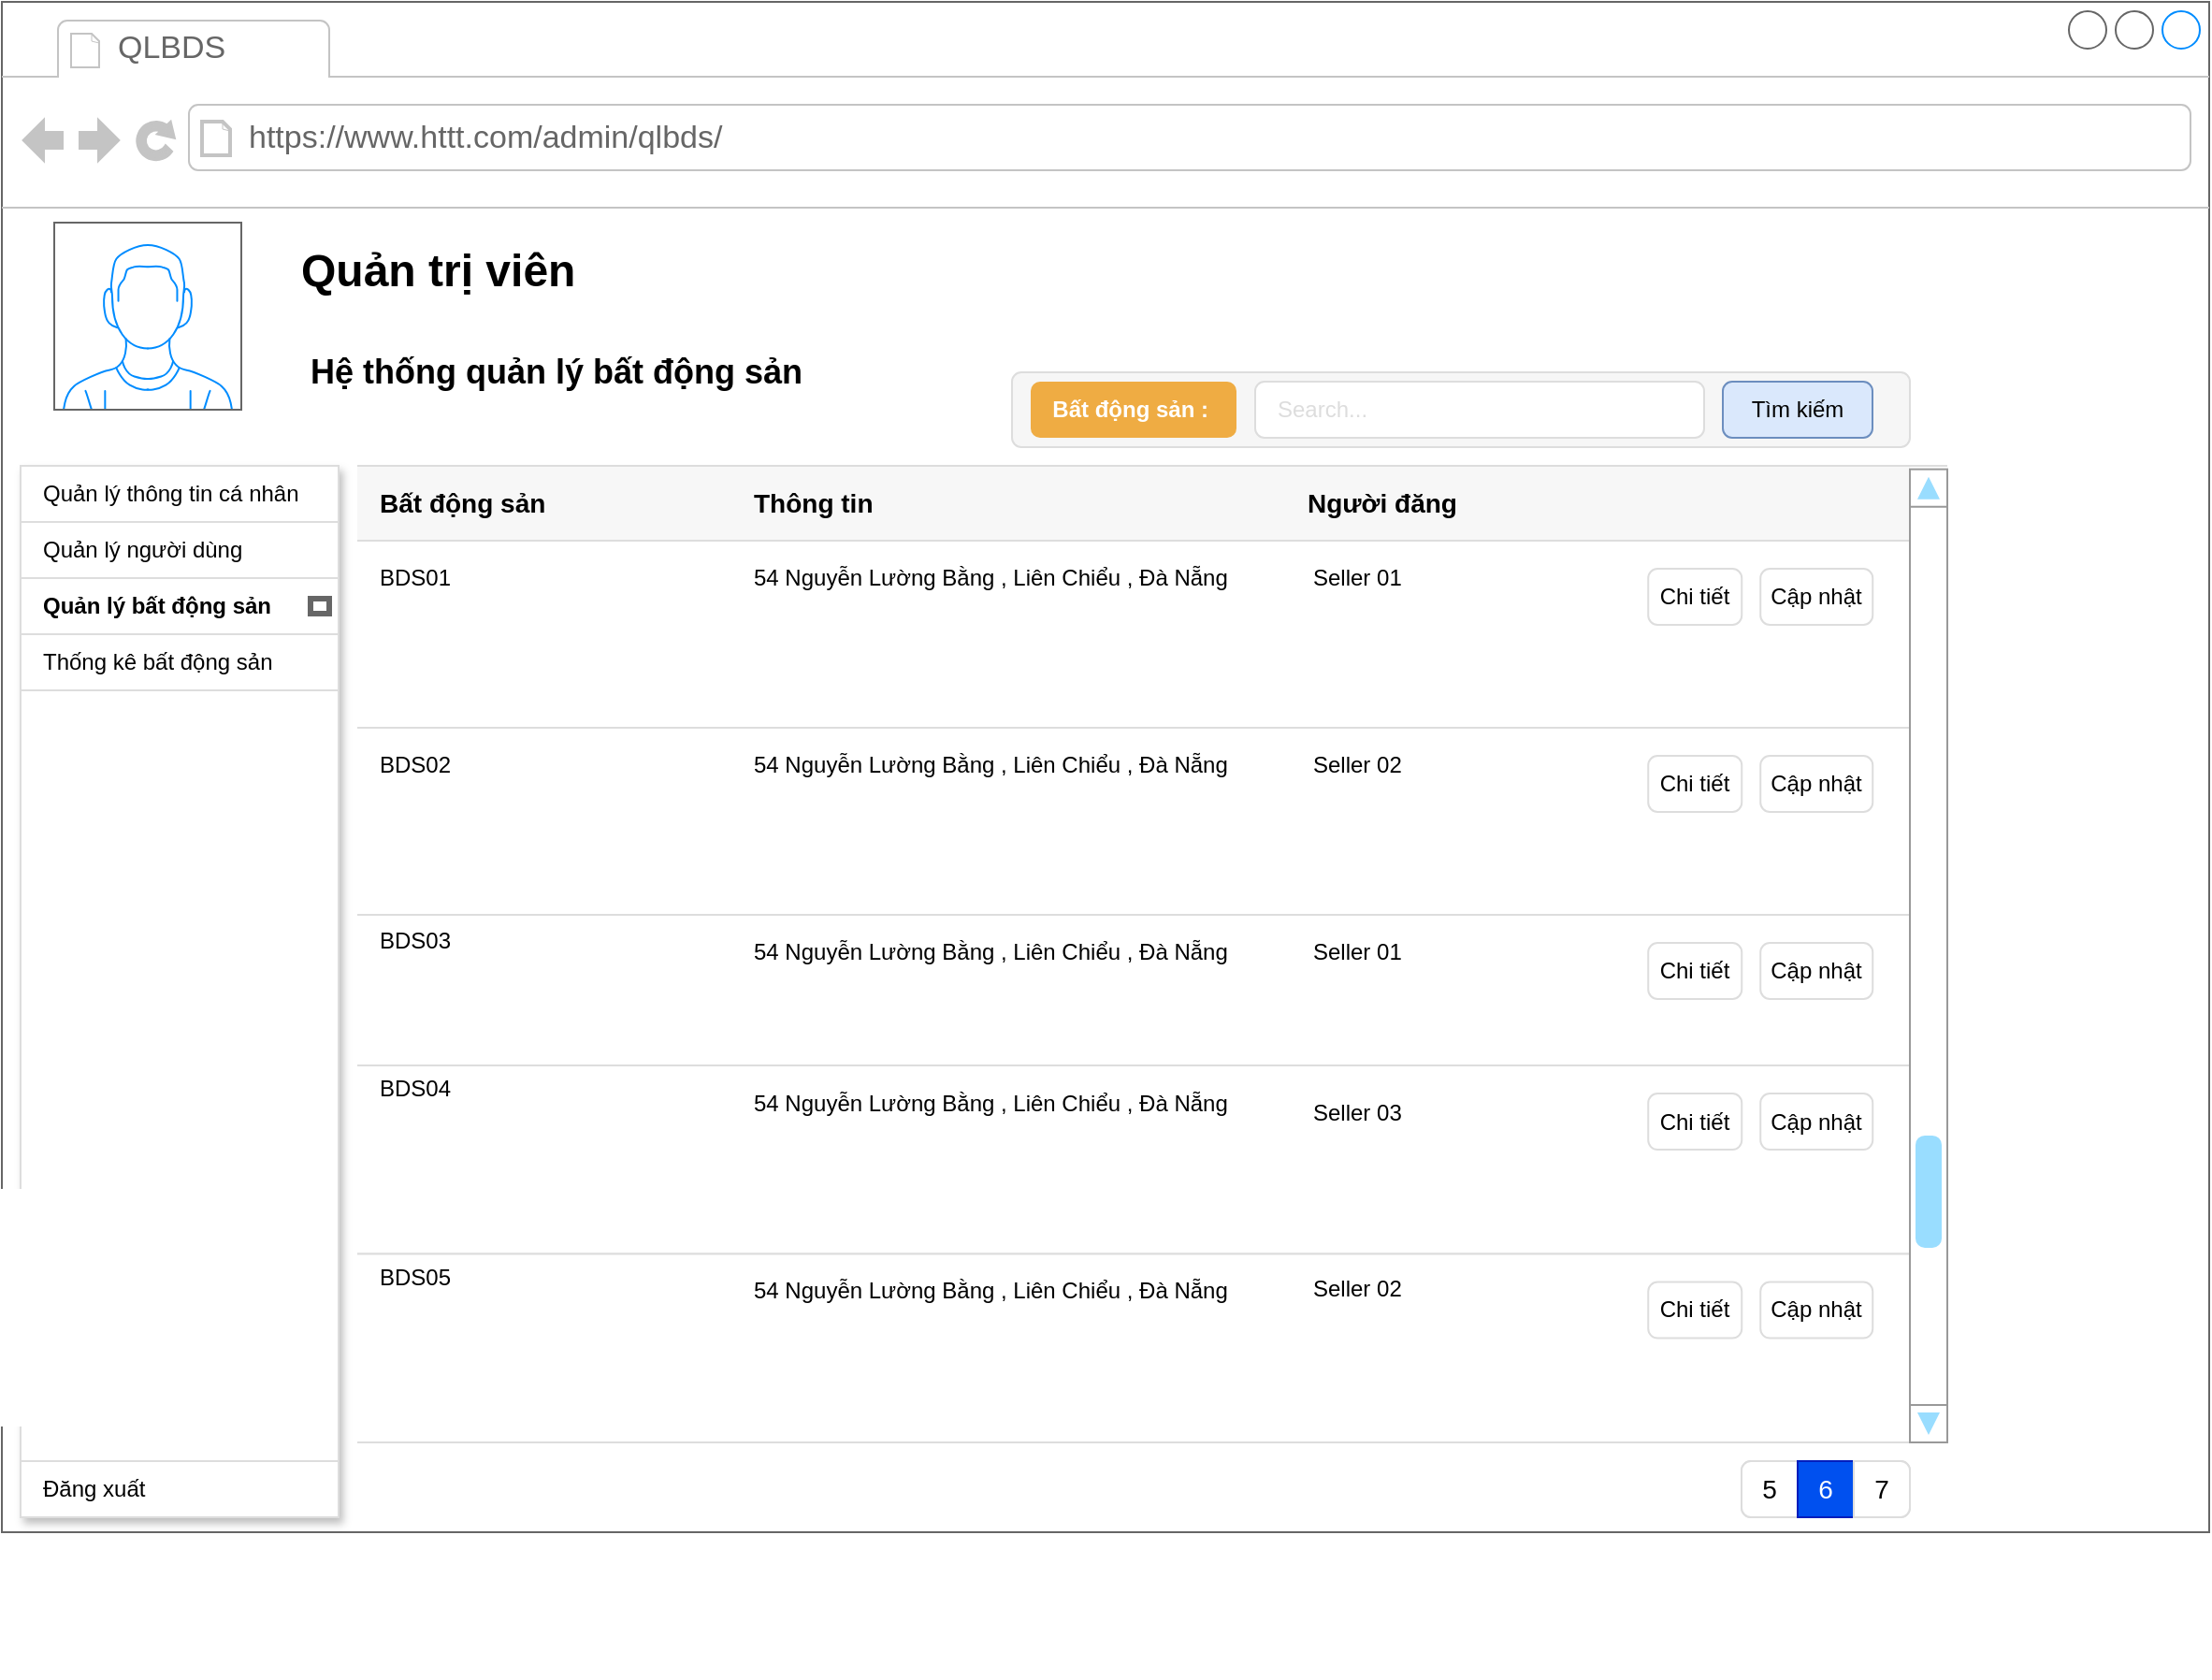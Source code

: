 <mxfile version="12.0.0" type="github" pages="4"><diagram id="yNhAHjonug2iVLOU2jRL" name="Page-1"><mxGraphModel dx="1408" dy="-352" grid="1" gridSize="10" guides="1" tooltips="1" connect="1" arrows="1" fold="1" page="1" pageScale="1" pageWidth="850" pageHeight="1100" math="0" shadow="0"><root><mxCell id="0"/><mxCell id="1" parent="0"/><mxCell id="cQHuq-D94m8ZexoejMSO-76" value="" style="strokeWidth=1;shadow=0;dashed=0;align=center;html=1;shape=mxgraph.mockup.containers.browserWindow;rSize=0;fillColor=#ffffff;strokeColor=#666666;strokeColor2=#008cff;strokeColor3=#c4c4c4;mainText=,;recursiveResize=0;" parent="1" vertex="1"><mxGeometry x="325" y="1253" width="1180" height="818" as="geometry"/></mxCell><mxCell id="cQHuq-D94m8ZexoejMSO-77" value="QLBDS" style="strokeWidth=1;shadow=0;dashed=0;align=center;html=1;shape=mxgraph.mockup.containers.anchor;fontSize=17;fontColor=#666666;align=left;" parent="cQHuq-D94m8ZexoejMSO-76" vertex="1"><mxGeometry x="60" y="12" width="110" height="26" as="geometry"/></mxCell><mxCell id="cQHuq-D94m8ZexoejMSO-78" value="https://www.httt.com/admin/qlbds/" style="strokeWidth=1;shadow=0;dashed=0;align=center;html=1;shape=mxgraph.mockup.containers.anchor;rSize=0;fontSize=17;fontColor=#666666;align=left;" parent="cQHuq-D94m8ZexoejMSO-76" vertex="1"><mxGeometry x="130" y="60" width="250" height="26" as="geometry"/></mxCell><mxCell id="cQHuq-D94m8ZexoejMSO-81" value="" style="html=1;shadow=0;dashed=0;shape=mxgraph.bootstrap.rrect;rSize=5;fillColor=#f6f6f6;strokeColor=#dddddd;" parent="cQHuq-D94m8ZexoejMSO-76" vertex="1"><mxGeometry x="540" y="198" width="480" height="40" as="geometry"/></mxCell><mxCell id="cQHuq-D94m8ZexoejMSO-83" value="Search..." style="html=1;shadow=0;dashed=0;shape=mxgraph.bootstrap.rrect;rSize=5;strokeColor=#dddddd;fontColor=#dddddd;align=left;spacingLeft=10;whiteSpace=wrap;resizeHeight=1;" parent="cQHuq-D94m8ZexoejMSO-81" vertex="1"><mxGeometry width="240" height="30" relative="1" as="geometry"><mxPoint x="130" y="5" as="offset"/></mxGeometry></mxCell><mxCell id="cQHuq-D94m8ZexoejMSO-84" value="Tìm kiếm" style="html=1;shadow=0;dashed=0;shape=mxgraph.bootstrap.rrect;rSize=5;strokeColor=#6c8ebf;whiteSpace=wrap;resizeHeight=1;fillColor=#dae8fc;" parent="cQHuq-D94m8ZexoejMSO-81" vertex="1"><mxGeometry width="80" height="30" relative="1" as="geometry"><mxPoint x="380" y="5" as="offset"/></mxGeometry></mxCell><mxCell id="cQHuq-D94m8ZexoejMSO-86" value="Bất động sản :&amp;nbsp;" style="html=1;shadow=0;dashed=0;shape=mxgraph.bootstrap.rrect;align=center;rSize=5;strokeColor=none;fillColor=#EFAC43;fontColor=#ffffff;fontStyle=1;whiteSpace=wrap;" parent="cQHuq-D94m8ZexoejMSO-81" vertex="1"><mxGeometry x="10" y="5" width="110" height="30" as="geometry"/></mxCell><mxCell id="cQHuq-D94m8ZexoejMSO-97" value="" style="html=1;shadow=0;dashed=0;shape=mxgraph.bootstrap.horLines;strokeColor=#dddddd;fillColor=#ffffff;" parent="cQHuq-D94m8ZexoejMSO-76" vertex="1"><mxGeometry x="190" y="248" width="850" height="522" as="geometry"/></mxCell><mxCell id="cQHuq-D94m8ZexoejMSO-98" value="" style="html=1;shadow=0;dashed=0;shape=mxgraph.bootstrap.horLines;strokeColor=inherit;fillColor=#000000;fillOpacity=3;resizeWidth=1;" parent="cQHuq-D94m8ZexoejMSO-97" vertex="1"><mxGeometry width="830.118" height="50" relative="1" as="geometry"/></mxCell><mxCell id="cQHuq-D94m8ZexoejMSO-99" value="Bất động sản" style="html=1;shadow=0;dashed=0;shape=mxgraph.bootstrap.rect;strokeColor=none;fillColor=none;fontSize=14;fontStyle=1;align=left;spacingLeft=10;whiteSpace=wrap;resizeHeight=1;" parent="cQHuq-D94m8ZexoejMSO-98" vertex="1"><mxGeometry width="200" height="40" relative="1" as="geometry"/></mxCell><mxCell id="cQHuq-D94m8ZexoejMSO-100" value="Thông tin" style="html=1;shadow=0;dashed=0;shape=mxgraph.bootstrap.rect;strokeColor=none;fillColor=none;fontSize=14;fontStyle=1;align=left;spacingLeft=10;whiteSpace=wrap;resizeWidth=1;resizeHeight=1;" parent="cQHuq-D94m8ZexoejMSO-98" vertex="1"><mxGeometry width="207.529" height="40" relative="1" as="geometry"><mxPoint x="200" as="offset"/></mxGeometry></mxCell><mxCell id="cQHuq-D94m8ZexoejMSO-168" value="Người đăng" style="html=1;shadow=0;dashed=0;shape=mxgraph.bootstrap.rect;strokeColor=none;fillColor=none;fontSize=14;fontStyle=1;align=left;spacingLeft=10;whiteSpace=wrap;resizeWidth=1;resizeHeight=1;" parent="cQHuq-D94m8ZexoejMSO-98" vertex="1"><mxGeometry x="296.471" y="-0.5" width="207.529" height="40" as="geometry"><mxPoint x="200" as="offset"/></mxGeometry></mxCell><mxCell id="cQHuq-D94m8ZexoejMSO-101" value="" style="strokeColor=inherit;fillColor=inherit;gradientColor=inherit;html=1;shadow=0;dashed=0;shape=mxgraph.bootstrap.horLines;resizeWidth=1;" parent="cQHuq-D94m8ZexoejMSO-97" vertex="1"><mxGeometry width="830.118" height="100" relative="1" as="geometry"><mxPoint y="40" as="offset"/></mxGeometry></mxCell><mxCell id="cQHuq-D94m8ZexoejMSO-102" value="BDS01" style="html=1;shadow=0;dashed=0;shape=mxgraph.bootstrap.rect;strokeColor=none;fillColor=none;align=left;spacingLeft=10;whiteSpace=wrap;" parent="cQHuq-D94m8ZexoejMSO-101" vertex="1"><mxGeometry width="200" height="40" relative="1" as="geometry"/></mxCell><mxCell id="cQHuq-D94m8ZexoejMSO-103" value="54 Nguyễn Lường Bằng , Liên Chiểu , Đà Nẵng" style="html=1;shadow=0;dashed=0;shape=mxgraph.bootstrap.rect;strokeColor=none;fillColor=none;align=left;valign=top;spacingLeft=10;verticalAlign=top;spacingTop=6;whiteSpace=wrap;resizeWidth=1;" parent="cQHuq-D94m8ZexoejMSO-101" vertex="1"><mxGeometry width="266.824" height="100" relative="1" as="geometry"><mxPoint x="200" as="offset"/></mxGeometry></mxCell><mxCell id="cQHuq-D94m8ZexoejMSO-104" value="Chi tiết" style="html=1;shadow=0;dashed=0;shape=mxgraph.bootstrap.rrect;rSize=5;strokeColor=#dddddd;fillColor=#ffffff;whiteSpace=wrap;" parent="cQHuq-D94m8ZexoejMSO-101" vertex="1"><mxGeometry x="1" width="50" height="30" relative="1" as="geometry"><mxPoint x="-140" y="15" as="offset"/></mxGeometry></mxCell><mxCell id="cQHuq-D94m8ZexoejMSO-105" value="Cập nhật" style="html=1;shadow=0;dashed=0;shape=mxgraph.bootstrap.rrect;rSize=5;strokeColor=#dddddd;fillColor=#ffffff;whiteSpace=wrap;" parent="cQHuq-D94m8ZexoejMSO-101" vertex="1"><mxGeometry x="1" width="60" height="30" relative="1" as="geometry"><mxPoint x="-80" y="15" as="offset"/></mxGeometry></mxCell><mxCell id="cQHuq-D94m8ZexoejMSO-221" value="&lt;p style=&quot;line-height: 90%&quot;&gt;Seller 01&lt;/p&gt;" style="text;html=1;strokeColor=none;fillColor=none;align=left;verticalAlign=middle;whiteSpace=wrap;rounded=0;" parent="cQHuq-D94m8ZexoejMSO-101" vertex="1"><mxGeometry x="508.941" width="118.588" height="40" as="geometry"/></mxCell><mxCell id="cQHuq-D94m8ZexoejMSO-106" value="" style="strokeColor=inherit;fillColor=inherit;gradientColor=inherit;html=1;shadow=0;dashed=0;shape=mxgraph.bootstrap.horLines;resizeWidth=1;" parent="cQHuq-D94m8ZexoejMSO-97" vertex="1"><mxGeometry width="830.118" height="100" relative="1" as="geometry"><mxPoint y="140" as="offset"/></mxGeometry></mxCell><mxCell id="cQHuq-D94m8ZexoejMSO-107" value="BDS02" style="html=1;shadow=0;dashed=0;shape=mxgraph.bootstrap.rect;strokeColor=none;fillColor=none;align=left;spacingLeft=10;whiteSpace=wrap;" parent="cQHuq-D94m8ZexoejMSO-106" vertex="1"><mxGeometry width="200" height="40" relative="1" as="geometry"/></mxCell><mxCell id="cQHuq-D94m8ZexoejMSO-108" value="54 Nguyễn Lường Bằng , Liên Chiểu , Đà Nẵng" style="html=1;shadow=0;dashed=0;shape=mxgraph.bootstrap.rect;strokeColor=none;fillColor=none;align=left;valign=top;spacingLeft=10;verticalAlign=top;spacingTop=6;whiteSpace=wrap;resizeWidth=1;" parent="cQHuq-D94m8ZexoejMSO-106" vertex="1"><mxGeometry width="266.824" height="100" relative="1" as="geometry"><mxPoint x="200" as="offset"/></mxGeometry></mxCell><mxCell id="cQHuq-D94m8ZexoejMSO-109" value="Chi tiết" style="html=1;shadow=0;dashed=0;shape=mxgraph.bootstrap.rrect;rSize=5;strokeColor=#dddddd;fillColor=#ffffff;whiteSpace=wrap;" parent="cQHuq-D94m8ZexoejMSO-106" vertex="1"><mxGeometry x="1" width="50" height="30" relative="1" as="geometry"><mxPoint x="-140" y="15" as="offset"/></mxGeometry></mxCell><mxCell id="cQHuq-D94m8ZexoejMSO-110" value="Cập nhật" style="html=1;shadow=0;dashed=0;shape=mxgraph.bootstrap.rrect;rSize=5;strokeColor=#dddddd;fillColor=#ffffff;whiteSpace=wrap;" parent="cQHuq-D94m8ZexoejMSO-106" vertex="1"><mxGeometry x="1" width="60" height="30" relative="1" as="geometry"><mxPoint x="-80" y="15" as="offset"/></mxGeometry></mxCell><mxCell id="cQHuq-D94m8ZexoejMSO-222" value="&lt;p style=&quot;line-height: 90%&quot;&gt;Seller 02&lt;/p&gt;" style="text;html=1;strokeColor=none;fillColor=none;align=left;verticalAlign=middle;whiteSpace=wrap;rounded=0;" parent="cQHuq-D94m8ZexoejMSO-106" vertex="1"><mxGeometry x="508.941" width="118.588" height="40" as="geometry"/></mxCell><mxCell id="cQHuq-D94m8ZexoejMSO-111" value="" style="strokeColor=inherit;fillColor=inherit;gradientColor=inherit;html=1;shadow=0;dashed=0;shape=mxgraph.bootstrap.horLines;resizeWidth=1;" parent="cQHuq-D94m8ZexoejMSO-97" vertex="1"><mxGeometry width="830.118" height="110" relative="1" as="geometry"><mxPoint y="240" as="offset"/></mxGeometry></mxCell><mxCell id="cQHuq-D94m8ZexoejMSO-112" value="BDS03" style="html=1;shadow=0;dashed=0;shape=mxgraph.bootstrap.rect;strokeColor=none;fillColor=none;align=left;spacingLeft=10;whiteSpace=wrap;" parent="cQHuq-D94m8ZexoejMSO-111" vertex="1"><mxGeometry width="207.529" height="27.5" as="geometry"/></mxCell><mxCell id="cQHuq-D94m8ZexoejMSO-113" value="54 Nguyễn Lường Bằng , Liên Chiểu , Đà Nẵng" style="html=1;shadow=0;dashed=0;shape=mxgraph.bootstrap.rect;strokeColor=none;fillColor=none;align=left;valign=top;spacingLeft=10;verticalAlign=top;spacingTop=6;whiteSpace=wrap;resizeWidth=1;" parent="cQHuq-D94m8ZexoejMSO-111" vertex="1"><mxGeometry width="266.824" height="160" relative="1" as="geometry"><mxPoint x="200" as="offset"/></mxGeometry></mxCell><mxCell id="cQHuq-D94m8ZexoejMSO-114" value="Chi tiết" style="html=1;shadow=0;dashed=0;shape=mxgraph.bootstrap.rrect;rSize=5;strokeColor=#dddddd;fillColor=#ffffff;whiteSpace=wrap;" parent="cQHuq-D94m8ZexoejMSO-111" vertex="1"><mxGeometry x="1" width="50" height="30" relative="1" as="geometry"><mxPoint x="-140" y="15" as="offset"/></mxGeometry></mxCell><mxCell id="cQHuq-D94m8ZexoejMSO-115" value="Cập nhật" style="html=1;shadow=0;dashed=0;shape=mxgraph.bootstrap.rrect;rSize=5;strokeColor=#dddddd;fillColor=#ffffff;whiteSpace=wrap;" parent="cQHuq-D94m8ZexoejMSO-111" vertex="1"><mxGeometry x="1" width="60" height="30" relative="1" as="geometry"><mxPoint x="-80" y="15" as="offset"/></mxGeometry></mxCell><mxCell id="cQHuq-D94m8ZexoejMSO-223" value="&lt;p style=&quot;line-height: 90%&quot;&gt;Seller 01&lt;/p&gt;" style="text;html=1;strokeColor=none;fillColor=none;align=left;verticalAlign=middle;whiteSpace=wrap;rounded=0;" parent="cQHuq-D94m8ZexoejMSO-111" vertex="1"><mxGeometry x="508.941" width="118.588" height="40" as="geometry"/></mxCell><mxCell id="cQHuq-D94m8ZexoejMSO-169" value="&lt;span style=&quot;font-family: &amp;#34;helvetica&amp;#34; , &amp;#34;arial&amp;#34; , sans-serif ; font-size: 0px&quot;&gt;%3CmxGraphModel%3E%3Croot%3E%3CmxCell%20id%3D%220%22%2F%3E%3CmxCell%20id%3D%221%22%20parent%3D%220%22%2F%3E%3CmxCell%20id%3D%222%22%20value%3D%22%22%20style%3D%22strokeColor%3Dinherit%3BfillColor%3Dinherit%3BgradientColor%3Dinherit%3Bhtml%3D1%3Bshadow%3D0%3Bdashed%3D0%3Bshape%3Dmxgraph.bootstrap.horLines%3BresizeWidth%3D1%3B%22%20vertex%3D%221%22%20parent%3D%221%22%3E%3CmxGeometry%20x%3D%22370%22%20y%3D%221900%22%20width%3D%22840%22%20height%3D%22110%22%20as%3D%22geometry%22%3E%3CmxPoint%20y%3D%22270%22%20as%3D%22offset%22%2F%3E%3C%2FmxGeometry%3E%3C%2FmxCell%3E%3CmxCell%20id%3D%223%22%20value%3D%22BDS03%22%20style%3D%22html%3D1%3Bshadow%3D0%3Bdashed%3D0%3Bshape%3Dmxgraph.bootstrap.rect%3BstrokeColor%3Dnone%3BfillColor%3Dnone%3Balign%3Dleft%3BspacingLeft%3D10%3BwhiteSpace%3Dwrap%3B%22%20vertex%3D%221%22%20parent%3D%222%22%3E%3CmxGeometry%20width%3D%22210%22%20height%3D%2227.5%22%20as%3D%22geometry%22%2F%3E%3C%2FmxCell%3E%3CmxCell%20id%3D%224%22%20value%3D%2254%20Nguy%E1%BB%85n%20L%C6%B0%E1%BB%9Dng%20B%E1%BA%B1ng%20%2C%20Li%C3%AAn%20Chi%E1%BB%83u%20%2C%20%C4%90%C3%A0%20N%E1%BA%B5ng%22%20style%3D%22html%3D1%3Bshadow%3D0%3Bdashed%3D0%3Bshape%3Dmxgraph.bootstrap.rect%3BstrokeColor%3Dnone%3BfillColor%3Dnone%3Balign%3Dleft%3Bvalign%3Dtop%3BspacingLeft%3D10%3BverticalAlign%3Dtop%3BspacingTop%3D6%3BwhiteSpace%3Dwrap%3BresizeWidth%3D1%3B%22%20vertex%3D%221%22%20parent%3D%222%22%3E%3CmxGeometry%20width%3D%22270%22%20height%3D%22160%22%20relative%3D%221%22%20as%3D%22geometry%22%3E%3CmxPoint%20x%3D%22200%22%20as%3D%22offset%22%2F%3E%3C%2FmxGeometry%3E%3C%2FmxCell%3E%3CmxCell%20id%3D%225%22%20value%3D%22Edit%22%20style%3D%22html%3D1%3Bshadow%3D0%3Bdashed%3D0%3Bshape%3Dmxgraph.bootstrap.rrect%3BrSize%3D5%3BstrokeColor%3D%23dddddd%3BfillColor%3D%23ffffff%3BwhiteSpace%3Dwrap%3B%22%20vertex%3D%221%22%20parent%3D%222%22%3E%3CmxGeometry%20x%3D%221%22%20width%3D%2250%22%20height%3D%2230%22%20relative%3D%221%22%20as%3D%22geometry%22%3E%3CmxPoint%20x%3D%22-140%22%20y%3D%2215%22%20as%3D%22offset%22%2F%3E%3C%2FmxGeometry%3E%3C%2FmxCell%3E%3CmxCell%20id%3D%226%22%20value%3D%22Delete%22%20style%3D%22html%3D1%3Bshadow%3D0%3Bdashed%3D0%3Bshape%3Dmxgraph.bootstrap.rrect%3BrSize%3D5%3BstrokeColor%3D%23dddddd%3BfillColor%3D%23ffffff%3BwhiteSpace%3Dwrap%3B%22%20vertex%3D%221%22%20parent%3D%222%22%3E%3CmxGeometry%20x%3D%221%22%20width%3D%2260%22%20height%3D%2230%22%20relative%3D%221%22%20as%3D%22geometry%22%3E%3CmxPoint%20x%3D%22-80%22%20y%3D%2215%22%20as%3D%22offset%22%2F%3E%3C%2FmxGeometry%3E%3C%2FmxCell%3E%3C%2Froot%3E%3C%2FmxGraphModel%3E&lt;/span&gt;" style="strokeColor=inherit;fillColor=inherit;gradientColor=inherit;html=1;shadow=0;dashed=0;shape=mxgraph.bootstrap.horLines;resizeWidth=1;" parent="cQHuq-D94m8ZexoejMSO-97" vertex="1"><mxGeometry y="320.526" width="830.118" height="100.737" as="geometry"><mxPoint y="270" as="offset"/></mxGeometry></mxCell><mxCell id="cQHuq-D94m8ZexoejMSO-170" value="BDS04" style="html=1;shadow=0;dashed=0;shape=mxgraph.bootstrap.rect;strokeColor=none;fillColor=none;align=left;spacingLeft=10;whiteSpace=wrap;" parent="cQHuq-D94m8ZexoejMSO-169" vertex="1"><mxGeometry width="207.529" height="25.184" as="geometry"/></mxCell><mxCell id="cQHuq-D94m8ZexoejMSO-171" value="54 Nguyễn Lường Bằng , Liên Chiểu , Đà Nẵng" style="html=1;shadow=0;dashed=0;shape=mxgraph.bootstrap.rect;strokeColor=none;fillColor=none;align=left;valign=top;spacingLeft=10;verticalAlign=top;spacingTop=6;whiteSpace=wrap;resizeWidth=1;" parent="cQHuq-D94m8ZexoejMSO-169" vertex="1"><mxGeometry width="266.824" height="160" relative="1" as="geometry"><mxPoint x="200" as="offset"/></mxGeometry></mxCell><mxCell id="cQHuq-D94m8ZexoejMSO-172" value="Chi tiết" style="html=1;shadow=0;dashed=0;shape=mxgraph.bootstrap.rrect;rSize=5;strokeColor=#dddddd;fillColor=#ffffff;whiteSpace=wrap;" parent="cQHuq-D94m8ZexoejMSO-169" vertex="1"><mxGeometry x="1" width="50" height="30" relative="1" as="geometry"><mxPoint x="-140" y="15" as="offset"/></mxGeometry></mxCell><mxCell id="cQHuq-D94m8ZexoejMSO-173" value="Cập nhật" style="html=1;shadow=0;dashed=0;shape=mxgraph.bootstrap.rrect;rSize=5;strokeColor=#dddddd;fillColor=#ffffff;whiteSpace=wrap;" parent="cQHuq-D94m8ZexoejMSO-169" vertex="1"><mxGeometry x="1" width="60" height="30" relative="1" as="geometry"><mxPoint x="-80" y="15" as="offset"/></mxGeometry></mxCell><mxCell id="cQHuq-D94m8ZexoejMSO-224" value="&lt;p style=&quot;line-height: 90%&quot;&gt;Seller 03&lt;/p&gt;" style="text;html=1;strokeColor=none;fillColor=none;align=left;verticalAlign=middle;whiteSpace=wrap;rounded=0;" parent="cQHuq-D94m8ZexoejMSO-169" vertex="1"><mxGeometry x="508.941" y="6.868" width="118.588" height="36.632" as="geometry"/></mxCell><mxCell id="cQHuq-D94m8ZexoejMSO-174" value="" style="strokeColor=inherit;fillColor=inherit;gradientColor=inherit;html=1;shadow=0;dashed=0;shape=mxgraph.bootstrap.horLines;resizeWidth=1;" parent="cQHuq-D94m8ZexoejMSO-97" vertex="1"><mxGeometry y="421.263" width="830.118" height="100.737" as="geometry"><mxPoint y="270" as="offset"/></mxGeometry></mxCell><mxCell id="cQHuq-D94m8ZexoejMSO-175" value="BDS05" style="html=1;shadow=0;dashed=0;shape=mxgraph.bootstrap.rect;strokeColor=none;fillColor=none;align=left;spacingLeft=10;whiteSpace=wrap;" parent="cQHuq-D94m8ZexoejMSO-174" vertex="1"><mxGeometry width="207.529" height="25.184" as="geometry"/></mxCell><mxCell id="cQHuq-D94m8ZexoejMSO-176" value="54 Nguyễn Lường Bằng , Liên Chiểu , Đà Nẵng" style="html=1;shadow=0;dashed=0;shape=mxgraph.bootstrap.rect;strokeColor=none;fillColor=none;align=left;valign=top;spacingLeft=10;verticalAlign=top;spacingTop=6;whiteSpace=wrap;resizeWidth=1;" parent="cQHuq-D94m8ZexoejMSO-174" vertex="1"><mxGeometry width="266.824" height="160" relative="1" as="geometry"><mxPoint x="200" as="offset"/></mxGeometry></mxCell><mxCell id="cQHuq-D94m8ZexoejMSO-177" value="Chi tiết" style="html=1;shadow=0;dashed=0;shape=mxgraph.bootstrap.rrect;rSize=5;strokeColor=#dddddd;fillColor=#ffffff;whiteSpace=wrap;" parent="cQHuq-D94m8ZexoejMSO-174" vertex="1"><mxGeometry x="1" width="50" height="30" relative="1" as="geometry"><mxPoint x="-140" y="15" as="offset"/></mxGeometry></mxCell><mxCell id="cQHuq-D94m8ZexoejMSO-178" value="Cập nhật" style="html=1;shadow=0;dashed=0;shape=mxgraph.bootstrap.rrect;rSize=5;strokeColor=#dddddd;fillColor=#ffffff;whiteSpace=wrap;" parent="cQHuq-D94m8ZexoejMSO-174" vertex="1"><mxGeometry x="1" width="60" height="30" relative="1" as="geometry"><mxPoint x="-80" y="15" as="offset"/></mxGeometry></mxCell><mxCell id="cQHuq-D94m8ZexoejMSO-225" value="&lt;p style=&quot;line-height: 90%&quot;&gt;Seller 02&lt;/p&gt;" style="text;html=1;strokeColor=none;fillColor=none;align=left;verticalAlign=middle;whiteSpace=wrap;rounded=0;" parent="cQHuq-D94m8ZexoejMSO-174" vertex="1"><mxGeometry x="508.941" width="118.588" height="36.632" as="geometry"/></mxCell><mxCell id="cQHuq-D94m8ZexoejMSO-289" value="" style="verticalLabelPosition=bottom;shadow=0;dashed=0;align=center;html=1;verticalAlign=top;strokeWidth=1;shape=mxgraph.mockup.navigation.scrollBar;fillColor=#ffffff;strokeColor=#999999;barPos=20;fillColor2=#99ddff;strokeColor2=none;direction=north;" parent="cQHuq-D94m8ZexoejMSO-97" vertex="1"><mxGeometry x="830" y="1.832" width="20" height="520.168" as="geometry"/></mxCell><mxCell id="cQHuq-D94m8ZexoejMSO-142" value="" style="verticalLabelPosition=bottom;shadow=0;dashed=0;align=center;html=1;verticalAlign=top;strokeWidth=1;shape=mxgraph.mockup.containers.userMale;strokeColor=#666666;strokeColor2=#008cff;fillColor=#ffffff;" parent="cQHuq-D94m8ZexoejMSO-76" vertex="1"><mxGeometry x="28" y="118" width="100" height="100" as="geometry"/></mxCell><mxCell id="cQHuq-D94m8ZexoejMSO-228" value="" style="html=1;shadow=0;dashed=0;shape=mxgraph.bootstrap.rect;fillColor=#ffffff;strokeColor=#dddddd;spacingLeft=10;shadow=1;align=left;verticalAlign=top;spacingTop=3;perimeter=none;" parent="cQHuq-D94m8ZexoejMSO-76" vertex="1"><mxGeometry x="10" y="248" width="170" height="562" as="geometry"/></mxCell><mxCell id="cQHuq-D94m8ZexoejMSO-229" value="Quản lý thông tin cá nhân" style="html=1;shadow=0;dashed=0;shape=mxgraph.bootstrap.rect;strokeColor=#dddddd;spacingLeft=10;align=left;fillColor=none;perimeter=none;whiteSpace=wrap;resizeWidth=1;" parent="cQHuq-D94m8ZexoejMSO-228" vertex="1"><mxGeometry width="170" height="30" relative="1" as="geometry"/></mxCell><mxCell id="cQHuq-D94m8ZexoejMSO-230" value="Quản lý bất động sản" style="html=1;shadow=0;dashed=0;shape=mxgraph.bootstrap.rect;strokeColor=#dddddd;spacingLeft=10;align=left;fontStyle=1;fillColor=none;perimeter=none;whiteSpace=wrap;resizeWidth=1;" parent="cQHuq-D94m8ZexoejMSO-228" vertex="1"><mxGeometry width="170" height="30" relative="1" as="geometry"><mxPoint y="60" as="offset"/></mxGeometry></mxCell><mxCell id="cQHuq-D94m8ZexoejMSO-231" value="" style="html=1;shadow=0;dashed=0;shape=mxgraph.bootstrap.check;strokeWidth=3;strokeColor=#666666;" parent="cQHuq-D94m8ZexoejMSO-230" vertex="1"><mxGeometry x="1" y="0.5" width="10" height="8" relative="1" as="geometry"><mxPoint x="-15" y="-4" as="offset"/></mxGeometry></mxCell><mxCell id="cQHuq-D94m8ZexoejMSO-234" value="Quản lý người dùng" style="html=1;shadow=0;dashed=0;shape=mxgraph.bootstrap.rect;strokeColor=#dddddd;spacingLeft=10;align=left;fillColor=none;perimeter=none;whiteSpace=wrap;resizeWidth=1;" parent="cQHuq-D94m8ZexoejMSO-228" vertex="1"><mxGeometry width="170" height="30" relative="1" as="geometry"><mxPoint y="30" as="offset"/></mxGeometry></mxCell><mxCell id="cQHuq-D94m8ZexoejMSO-235" value="Thống kê bất động sản" style="html=1;shadow=0;dashed=0;shape=mxgraph.bootstrap.rect;strokeColor=#dddddd;spacingLeft=10;align=left;fillColor=none;perimeter=none;whiteSpace=wrap;resizeWidth=1;" parent="cQHuq-D94m8ZexoejMSO-228" vertex="1"><mxGeometry width="170" height="30" relative="1" as="geometry"><mxPoint y="90" as="offset"/></mxGeometry></mxCell><mxCell id="cQHuq-D94m8ZexoejMSO-236" value="Đăng xuất" style="html=1;shadow=0;dashed=0;shape=mxgraph.bootstrap.rect;strokeColor=#dddddd;spacingLeft=10;align=left;fillColor=none;perimeter=none;whiteSpace=wrap;resizeWidth=1;" parent="cQHuq-D94m8ZexoejMSO-228" vertex="1"><mxGeometry width="170" height="30" relative="1" as="geometry"><mxPoint y="532" as="offset"/></mxGeometry></mxCell><mxCell id="cQHuq-D94m8ZexoejMSO-250" value="&lt;span style=&quot;font-size: 24px&quot;&gt;&lt;b&gt;Quản trị viên&lt;/b&gt;&lt;/span&gt;" style="html=1;shadow=0;dashed=0;shape=mxgraph.bootstrap.rect;strokeColor=none;fillColor=none;fontSize=12;align=left;spacingLeft=10;" parent="cQHuq-D94m8ZexoejMSO-76" vertex="1"><mxGeometry x="148" y="118" width="362" height="52" as="geometry"/></mxCell><mxCell id="cQHuq-D94m8ZexoejMSO-331" value="" style="html=1;shadow=0;dashed=0;shape=mxgraph.bootstrap.rrect;rSize=5;strokeColor=#dddddd;fillColor=#ffffff;" parent="cQHuq-D94m8ZexoejMSO-76" vertex="1"><mxGeometry x="930" y="780" width="90" height="30" as="geometry"/></mxCell><mxCell id="cQHuq-D94m8ZexoejMSO-332" value="5" style="strokeColor=inherit;fillColor=inherit;gradientColor=inherit;html=1;shadow=0;dashed=0;shape=mxgraph.bootstrap.leftButton;rSize=5;perimeter=none;fontSize=14;whiteSpace=wrap;" parent="cQHuq-D94m8ZexoejMSO-331" vertex="1"><mxGeometry width="30" height="30" as="geometry"/></mxCell><mxCell id="cQHuq-D94m8ZexoejMSO-333" value="6" style="strokeColor=#001DBC;fillColor=#0050ef;html=1;shadow=0;dashed=0;shape=mxgraph.bootstrap.rect;perimeter=none;fontSize=14;whiteSpace=wrap;fontColor=#ffffff;" parent="cQHuq-D94m8ZexoejMSO-331" vertex="1"><mxGeometry x="30" width="30" height="30" as="geometry"/></mxCell><mxCell id="cQHuq-D94m8ZexoejMSO-334" value="7" style="strokeColor=inherit;fillColor=inherit;gradientColor=inherit;html=1;shadow=0;dashed=0;shape=mxgraph.bootstrap.rightButton;rSize=5;perimeter=none;fontSize=14;whiteSpace=wrap;" parent="cQHuq-D94m8ZexoejMSO-331" vertex="1"><mxGeometry x="60" width="30" height="30" as="geometry"/></mxCell><mxCell id="cQHuq-D94m8ZexoejMSO-288" value="&lt;b&gt;&lt;font style=&quot;font-size: 18px&quot;&gt;Hệ thống quản lý bất động sản&lt;/font&gt;&lt;/b&gt;" style="html=1;shadow=0;dashed=0;shape=mxgraph.bootstrap.rect;strokeColor=none;fillColor=none;fontSize=12;align=left;spacingLeft=10;" parent="cQHuq-D94m8ZexoejMSO-76" vertex="1"><mxGeometry x="153" y="172" width="362" height="52" as="geometry"/></mxCell></root></mxGraphModel></diagram><diagram id="bChqE7Ukg02BYhgnvf_p" name="Page-2"><mxGraphModel dx="1408" dy="-352" grid="1" gridSize="10" guides="1" tooltips="1" connect="1" arrows="1" fold="1" page="1" pageScale="1" pageWidth="850" pageHeight="1100" math="0" shadow="0"><root><mxCell id="I3A5Sj6CQJluhtKHsexq-0"/><mxCell id="I3A5Sj6CQJluhtKHsexq-1" parent="I3A5Sj6CQJluhtKHsexq-0"/><mxCell id="WOM_w8P-thZ6qXwZBbWf-0" value="" style="strokeWidth=1;shadow=0;dashed=0;align=left;html=1;shape=mxgraph.mockup.containers.browserWindow;rSize=0;fillColor=#ffffff;strokeColor=#FF0000;strokeColor2=#008cff;strokeColor3=#c4c4c4;mainText=,;recursiveResize=0;" parent="I3A5Sj6CQJluhtKHsexq-1" vertex="1"><mxGeometry x="325" y="1253" width="1180" height="817" as="geometry"/></mxCell><mxCell id="WOM_w8P-thZ6qXwZBbWf-1" value="BDS 01" style="strokeWidth=1;shadow=0;dashed=0;align=center;html=1;shape=mxgraph.mockup.containers.anchor;fontSize=17;fontColor=#666666;align=left;" parent="WOM_w8P-thZ6qXwZBbWf-0" vertex="1"><mxGeometry x="60" y="12" width="110" height="26" as="geometry"/></mxCell><mxCell id="WOM_w8P-thZ6qXwZBbWf-2" value="https://www.httt.com/admin/chitiet-qlbds/" style="strokeWidth=1;shadow=0;dashed=0;align=center;html=1;shape=mxgraph.mockup.containers.anchor;rSize=0;fontSize=17;fontColor=#666666;align=left;" parent="WOM_w8P-thZ6qXwZBbWf-0" vertex="1"><mxGeometry x="130" y="60" width="450" height="26" as="geometry"/></mxCell><mxCell id="WOM_w8P-thZ6qXwZBbWf-43" value="" style="verticalLabelPosition=bottom;shadow=0;dashed=0;align=center;html=1;verticalAlign=top;strokeWidth=1;shape=mxgraph.mockup.containers.userMale;strokeColor=#666666;strokeColor2=#008cff;fillColor=#ffffff;" parent="WOM_w8P-thZ6qXwZBbWf-0" vertex="1"><mxGeometry x="28" y="118" width="100" height="100" as="geometry"/></mxCell><mxCell id="WOM_w8P-thZ6qXwZBbWf-44" value="" style="html=1;shadow=0;dashed=0;shape=mxgraph.bootstrap.rect;fillColor=#ffffff;strokeColor=#dddddd;spacingLeft=10;shadow=1;align=left;verticalAlign=top;spacingTop=3;perimeter=none;" parent="WOM_w8P-thZ6qXwZBbWf-0" vertex="1"><mxGeometry x="10" y="248" width="170" height="562" as="geometry"/></mxCell><mxCell id="WOM_w8P-thZ6qXwZBbWf-45" value="Quản lý thông tin cá nhân" style="html=1;shadow=0;dashed=0;shape=mxgraph.bootstrap.rect;strokeColor=#dddddd;spacingLeft=10;align=left;fillColor=none;perimeter=none;whiteSpace=wrap;resizeWidth=1;" parent="WOM_w8P-thZ6qXwZBbWf-44" vertex="1"><mxGeometry width="170" height="30" relative="1" as="geometry"/></mxCell><mxCell id="WOM_w8P-thZ6qXwZBbWf-46" value="Quản lý bất động sản" style="html=1;shadow=0;dashed=0;shape=mxgraph.bootstrap.rect;strokeColor=#dddddd;spacingLeft=10;align=left;fontStyle=1;fillColor=none;perimeter=none;whiteSpace=wrap;resizeWidth=1;" parent="WOM_w8P-thZ6qXwZBbWf-44" vertex="1"><mxGeometry width="170" height="30" relative="1" as="geometry"><mxPoint y="60" as="offset"/></mxGeometry></mxCell><mxCell id="WOM_w8P-thZ6qXwZBbWf-47" value="" style="html=1;shadow=0;dashed=0;shape=mxgraph.bootstrap.check;strokeWidth=3;strokeColor=#666666;" parent="WOM_w8P-thZ6qXwZBbWf-46" vertex="1"><mxGeometry x="1" y="0.5" width="10" height="8" relative="1" as="geometry"><mxPoint x="-15" y="-4" as="offset"/></mxGeometry></mxCell><mxCell id="WOM_w8P-thZ6qXwZBbWf-48" value="Quản lý người dùng" style="html=1;shadow=0;dashed=0;shape=mxgraph.bootstrap.rect;strokeColor=#dddddd;spacingLeft=10;align=left;fillColor=none;perimeter=none;whiteSpace=wrap;resizeWidth=1;" parent="WOM_w8P-thZ6qXwZBbWf-44" vertex="1"><mxGeometry width="170" height="30" relative="1" as="geometry"><mxPoint y="30" as="offset"/></mxGeometry></mxCell><mxCell id="WOM_w8P-thZ6qXwZBbWf-49" value="Thống kê bất động sản" style="html=1;shadow=0;dashed=0;shape=mxgraph.bootstrap.rect;strokeColor=#dddddd;spacingLeft=10;align=left;fillColor=none;perimeter=none;whiteSpace=wrap;resizeWidth=1;" parent="WOM_w8P-thZ6qXwZBbWf-44" vertex="1"><mxGeometry width="170" height="30" relative="1" as="geometry"><mxPoint y="90" as="offset"/></mxGeometry></mxCell><mxCell id="WOM_w8P-thZ6qXwZBbWf-50" value="Đăng xuất" style="html=1;shadow=0;dashed=0;shape=mxgraph.bootstrap.rect;strokeColor=#dddddd;spacingLeft=10;align=left;fillColor=none;perimeter=none;whiteSpace=wrap;resizeWidth=1;" parent="WOM_w8P-thZ6qXwZBbWf-44" vertex="1"><mxGeometry width="170" height="30" relative="1" as="geometry"><mxPoint y="532" as="offset"/></mxGeometry></mxCell><mxCell id="WOM_w8P-thZ6qXwZBbWf-51" value="&lt;span style=&quot;font-size: 24px&quot;&gt;&lt;b&gt;Quản trị viên&lt;/b&gt;&lt;/span&gt;" style="html=1;shadow=0;dashed=0;shape=mxgraph.bootstrap.rect;strokeColor=none;fillColor=none;fontSize=12;align=left;spacingLeft=10;" parent="WOM_w8P-thZ6qXwZBbWf-0" vertex="1"><mxGeometry x="148" y="118" width="362" height="52" as="geometry"/></mxCell><mxCell id="WOM_w8P-thZ6qXwZBbWf-56" value="&lt;b&gt;&lt;font style=&quot;font-size: 18px&quot;&gt;Hệ thống quản lý bất động sản&lt;/font&gt;&lt;/b&gt;" style="html=1;shadow=0;dashed=0;shape=mxgraph.bootstrap.rect;strokeColor=none;fillColor=none;fontSize=12;align=left;spacingLeft=10;" parent="WOM_w8P-thZ6qXwZBbWf-0" vertex="1"><mxGeometry x="148" y="166" width="362" height="52" as="geometry"/></mxCell><mxCell id="WOM_w8P-thZ6qXwZBbWf-57" value="BDS 01" style="html=1;shadow=0;dashed=0;shape=mxgraph.bootstrap.rrect;rSize=5;fillColor=#ffffff;strokeColor=#dddddd;fontSize=16;align=left;spacingLeft=10;whiteSpace=wrap;" parent="WOM_w8P-thZ6qXwZBbWf-0" vertex="1"><mxGeometry x="360" y="248" width="370" height="40" as="geometry"/></mxCell><mxCell id="WOM_w8P-thZ6qXwZBbWf-58" value="Tên ĐBS:&amp;nbsp;" style="html=1;shadow=0;dashed=0;shape=mxgraph.bootstrap.rect;strokeColor=none;fillColor=none;fontSize=18;align=left;spacingLeft=10;" parent="WOM_w8P-thZ6qXwZBbWf-0" vertex="1"><mxGeometry x="195" y="248" width="195" height="40" as="geometry"/></mxCell><mxCell id="WOM_w8P-thZ6qXwZBbWf-60" value="Tên người bán :&amp;nbsp;" style="html=1;shadow=0;dashed=0;shape=mxgraph.bootstrap.rect;strokeColor=none;fillColor=none;fontSize=18;align=left;spacingLeft=10;" parent="WOM_w8P-thZ6qXwZBbWf-0" vertex="1"><mxGeometry x="195" y="298" width="195" height="40" as="geometry"/></mxCell><mxCell id="WOM_w8P-thZ6qXwZBbWf-61" value="Địa chỉ :&amp;nbsp;" style="html=1;shadow=0;dashed=0;shape=mxgraph.bootstrap.rect;strokeColor=none;fillColor=none;fontSize=18;align=left;spacingLeft=10;" parent="WOM_w8P-thZ6qXwZBbWf-0" vertex="1"><mxGeometry x="195" y="357" width="195" height="40" as="geometry"/></mxCell><mxCell id="WOM_w8P-thZ6qXwZBbWf-62" value="" style="html=1;shadow=0;dashed=0;shape=mxgraph.bootstrap.rrect;fillColor=#ffffff;strokeColor=#dddddd;whiteSpace=wrap;fontSize=18;" parent="WOM_w8P-thZ6qXwZBbWf-0" vertex="1"><mxGeometry x="815" y="917" width="330" height="30" as="geometry"/></mxCell><mxCell id="WOM_w8P-thZ6qXwZBbWf-63" value="&lt;&lt;" style="strokeColor=inherit;fillColor=inherit;gradientColor=inherit;html=1;shadow=0;dashed=0;shape=mxgraph.bootstrap.leftButton;fontColor=#3D8BCD;whiteSpace=wrap;" parent="WOM_w8P-thZ6qXwZBbWf-62" vertex="1"><mxGeometry width="30" height="30" as="geometry"/></mxCell><mxCell id="WOM_w8P-thZ6qXwZBbWf-64" value="1" style="strokeColor=inherit;fillColor=inherit;gradientColor=inherit;html=1;shadow=0;dashed=0;shape=mxgraph.bootstrap.rect;perimeter=none;fontColor=#3D8BCD;whiteSpace=wrap;" parent="WOM_w8P-thZ6qXwZBbWf-62" vertex="1"><mxGeometry x="30" width="30" height="30" as="geometry"/></mxCell><mxCell id="WOM_w8P-thZ6qXwZBbWf-65" value="3" style="strokeColor=inherit;fillColor=inherit;gradientColor=inherit;html=1;shadow=0;dashed=0;shape=mxgraph.bootstrap.rect;perimeter=none;fontColor=#3D8BCD;whiteSpace=wrap;" parent="WOM_w8P-thZ6qXwZBbWf-62" vertex="1"><mxGeometry x="90" width="30" height="30" as="geometry"/></mxCell><mxCell id="WOM_w8P-thZ6qXwZBbWf-66" value="4" style="strokeColor=inherit;fillColor=inherit;gradientColor=inherit;html=1;shadow=0;dashed=0;shape=mxgraph.bootstrap.rect;perimeter=none;fontColor=#3D8BCD;whiteSpace=wrap;" parent="WOM_w8P-thZ6qXwZBbWf-62" vertex="1"><mxGeometry x="120" width="30" height="30" as="geometry"/></mxCell><mxCell id="WOM_w8P-thZ6qXwZBbWf-67" value="5" style="strokeColor=inherit;fillColor=inherit;gradientColor=inherit;html=1;shadow=0;dashed=0;shape=mxgraph.bootstrap.rect;perimeter=none;fontColor=#3D8BCD;whiteSpace=wrap;" parent="WOM_w8P-thZ6qXwZBbWf-62" vertex="1"><mxGeometry x="150" width="30" height="30" as="geometry"/></mxCell><mxCell id="WOM_w8P-thZ6qXwZBbWf-68" value="6" style="strokeColor=inherit;fillColor=inherit;gradientColor=inherit;html=1;shadow=0;dashed=0;shape=mxgraph.bootstrap.rect;perimeter=none;fontColor=#3D8BCD;whiteSpace=wrap;" parent="WOM_w8P-thZ6qXwZBbWf-62" vertex="1"><mxGeometry x="180" width="30" height="30" as="geometry"/></mxCell><mxCell id="WOM_w8P-thZ6qXwZBbWf-69" value="7" style="strokeColor=inherit;fillColor=inherit;gradientColor=inherit;html=1;shadow=0;dashed=0;shape=mxgraph.bootstrap.rect;perimeter=none;fontColor=#3D8BCD;whiteSpace=wrap;" parent="WOM_w8P-thZ6qXwZBbWf-62" vertex="1"><mxGeometry x="210" width="30" height="30" as="geometry"/></mxCell><mxCell id="WOM_w8P-thZ6qXwZBbWf-70" value="8" style="strokeColor=inherit;fillColor=inherit;gradientColor=inherit;html=1;shadow=0;dashed=0;shape=mxgraph.bootstrap.rect;perimeter=none;fontColor=#3D8BCD;whiteSpace=wrap;" parent="WOM_w8P-thZ6qXwZBbWf-62" vertex="1"><mxGeometry x="240" width="30" height="30" as="geometry"/></mxCell><mxCell id="WOM_w8P-thZ6qXwZBbWf-71" value="9" style="strokeColor=inherit;fillColor=inherit;gradientColor=inherit;html=1;shadow=0;dashed=0;shape=mxgraph.bootstrap.rect;perimeter=none;fontColor=#3D8BCD;whiteSpace=wrap;" parent="WOM_w8P-thZ6qXwZBbWf-62" vertex="1"><mxGeometry x="270" width="30" height="30" as="geometry"/></mxCell><mxCell id="WOM_w8P-thZ6qXwZBbWf-72" value="&gt;&gt;" style="strokeColor=inherit;fillColor=inherit;gradientColor=inherit;html=1;shadow=0;dashed=0;shape=mxgraph.bootstrap.rightButton;fontColor=#3D8BCD;whiteSpace=wrap;" parent="WOM_w8P-thZ6qXwZBbWf-62" vertex="1"><mxGeometry x="300" width="30" height="30" as="geometry"/></mxCell><mxCell id="WOM_w8P-thZ6qXwZBbWf-73" value="2" style="html=1;shadow=0;dashed=0;shape=mxgraph.bootstrap.rect;strokeColor=#3D8BCD;fillColor=#3D8BCD;perimeter=none;fontColor=#ffffff;whiteSpace=wrap;" parent="WOM_w8P-thZ6qXwZBbWf-62" vertex="1"><mxGeometry x="60" width="30" height="30" as="geometry"/></mxCell><mxCell id="WOM_w8P-thZ6qXwZBbWf-87" value="Image" style="html=1;shadow=0;dashed=0;shape=mxgraph.bootstrap.image;align=center;rSize=5;strokeColor=#f6f6f6;fillColor=#f6f6f6;fontColor=#999999;strokeWidth=2;whiteSpace=wrap;" parent="WOM_w8P-thZ6qXwZBbWf-0" vertex="1"><mxGeometry x="915" y="617" width="185" height="70" as="geometry"/></mxCell><mxCell id="WOM_w8P-thZ6qXwZBbWf-88" value="Image" style="html=1;shadow=0;dashed=0;shape=mxgraph.bootstrap.image;align=center;rSize=5;strokeColor=#f6f6f6;fillColor=#f6f6f6;fontColor=#999999;strokeWidth=2;whiteSpace=wrap;" parent="WOM_w8P-thZ6qXwZBbWf-0" vertex="1"><mxGeometry x="755" y="617" width="70" height="70" as="geometry"/></mxCell><mxCell id="WOM_w8P-thZ6qXwZBbWf-89" value="Image" style="html=1;shadow=0;dashed=0;shape=mxgraph.bootstrap.image;align=center;rSize=5;strokeColor=#f6f6f6;fillColor=#f6f6f6;fontColor=#999999;strokeWidth=2;whiteSpace=wrap;" parent="WOM_w8P-thZ6qXwZBbWf-0" vertex="1"><mxGeometry x="835" y="617" width="70" height="70" as="geometry"/></mxCell><mxCell id="WOM_w8P-thZ6qXwZBbWf-90" value="Image" style="html=1;shadow=0;dashed=0;shape=mxgraph.bootstrap.image;align=center;rSize=5;strokeColor=#f6f6f6;fillColor=#f6f6f6;fontColor=#999999;strokeWidth=2;whiteSpace=wrap;" parent="WOM_w8P-thZ6qXwZBbWf-0" vertex="1"><mxGeometry x="754" y="248" width="346" height="346" as="geometry"/></mxCell><mxCell id="WOM_w8P-thZ6qXwZBbWf-130" value="54 Nguyễn Lương Bằng, Quận Liên Chiểu , Đà Nẵng" style="html=1;shadow=0;dashed=0;shape=mxgraph.bootstrap.rrect;rSize=5;fillColor=#ffffff;strokeColor=#dddddd;fontSize=16;align=left;spacingLeft=10;whiteSpace=wrap;verticalAlign=top;" parent="WOM_w8P-thZ6qXwZBbWf-0" vertex="1"><mxGeometry x="360" y="357" width="370" height="93" as="geometry"/></mxCell><mxCell id="WOM_w8P-thZ6qXwZBbWf-131" value="Thông tin :&amp;nbsp;" style="html=1;shadow=0;dashed=0;shape=mxgraph.bootstrap.rect;strokeColor=none;fillColor=none;fontSize=18;align=left;spacingLeft=10;" parent="WOM_w8P-thZ6qXwZBbWf-0" vertex="1"><mxGeometry x="195" y="477" width="195" height="40" as="geometry"/></mxCell><mxCell id="WOM_w8P-thZ6qXwZBbWf-133" value="&lt;strong style=&quot;margin: 0px ; padding: 0px ; font-family: &amp;#34;open sans&amp;#34; , &amp;#34;arial&amp;#34; , sans-serif ; font-size: 14px ; text-align: justify ; background-color: rgb(255 , 255 , 255)&quot;&gt;Lorem Ipsum&lt;/strong&gt;&lt;span style=&quot;font-family: &amp;#34;open sans&amp;#34; , &amp;#34;arial&amp;#34; , sans-serif ; font-size: 14px ; text-align: justify ; background-color: rgb(255 , 255 , 255)&quot;&gt;&amp;nbsp;is simply dummy text of the printing and typesetting industry. Lorem Ipsum has been the industry's standard dummy text ever since the 1500s, when an unknown printer took a galley of type and scrambled it to make a type specimen book. It has survived not only five centuries, but also the leap into electronic typesetting, remaining essentially unchanged. It was popularised in the 1960s with the release of Letraset sheets containing Lorem Ipsum passages, and more recently with desktop publishing software like Aldus PageMaker including versions of Lorem Ipsum.&lt;/span&gt;" style="html=1;shadow=0;dashed=0;shape=mxgraph.bootstrap.rrect;rSize=5;fillColor=#ffffff;strokeColor=#dddddd;fontSize=16;align=left;spacingLeft=10;whiteSpace=wrap;verticalAlign=top;" parent="WOM_w8P-thZ6qXwZBbWf-0" vertex="1"><mxGeometry x="360" y="467" width="370" height="323" as="geometry"/></mxCell><mxCell id="WOM_w8P-thZ6qXwZBbWf-137" value="Xóa bài đăng" style="html=1;shadow=0;dashed=0;shape=mxgraph.bootstrap.rrect;rSize=5;fillColor=#FF0000;align=center;strokeColor=#3D8BCD;fontColor=#ffffff;fontSize=16;whiteSpace=wrap;fontStyle=1" parent="WOM_w8P-thZ6qXwZBbWf-0" vertex="1"><mxGeometry x="758" y="750" width="342" height="40" as="geometry"/></mxCell><mxCell id="WOM_w8P-thZ6qXwZBbWf-178" value="&lt;font style=&quot;font-size: 16px&quot;&gt;Seller 01&lt;/font&gt;" style="html=1;shadow=0;dashed=0;shape=mxgraph.bootstrap.rrect;align=left;rSize=5;strokeColor=none;fillColor=#999999;fontColor=#ffffff;fontStyle=1;whiteSpace=wrap;fontSize=16;verticalAlign=middle;spacingLeft=10;" parent="WOM_w8P-thZ6qXwZBbWf-0" vertex="1"><mxGeometry x="360" y="301" width="370" height="43" as="geometry"/></mxCell><mxCell id="WOM_w8P-thZ6qXwZBbWf-85" value="&lt;table cellpadding=&quot;0&quot; cellspacing=&quot;0&quot; style=&quot;width:100%;height:100%;margin-left:14px;&quot;&gt;&lt;tbody&gt;&lt;tr&gt;&lt;td align=&quot;left&quot; valign=&quot;middle&quot; width=&quot;50%&quot;&gt;&lt;b&gt;Well done!&lt;/b&gt; You successfully read &lt;u&gt;this important alert message.&lt;/u&gt;&lt;/td&gt;&lt;/tr&gt;&lt;/tbody&gt;&lt;/table&gt;" style="html=1;shadow=0;dashed=0;shape=mxgraph.bootstrap.rrect;rSize=5;strokeColor=none;fillColor=#E0F0D6;fontColor=#59B958;overflow=fill;whiteSpace=wrap;" parent="I3A5Sj6CQJluhtKHsexq-1" vertex="1"><mxGeometry x="1130" y="2590" width="800" height="40" as="geometry"/></mxCell><mxCell id="WOM_w8P-thZ6qXwZBbWf-86" value="" style="html=1;shadow=0;dashed=0;shape=mxgraph.bootstrap.x;strokeColor=#59B958;strokeWidth=2;" parent="WOM_w8P-thZ6qXwZBbWf-85" vertex="1"><mxGeometry x="1" y="0.5" width="10" height="10" relative="1" as="geometry"><mxPoint x="-25" y="-5" as="offset"/></mxGeometry></mxCell><mxCell id="WOM_w8P-thZ6qXwZBbWf-81" value="&lt;table cellpadding=&quot;0&quot; cellspacing=&quot;0&quot; style=&quot;width:100%;height:100%;margin-left:14px;&quot;&gt;&lt;tbody&gt;&lt;tr&gt;&lt;td align=&quot;left&quot; valign=&quot;middle&quot; width=&quot;50%&quot;&gt;&lt;b&gt;Heads up!&lt;/b&gt; This &lt;u&gt;alert needs you attention&lt;/u&gt;, but it's not super important.&lt;/td&gt;&lt;/tr&gt;&lt;/tbody&gt;&lt;/table&gt;" style="html=1;shadow=0;dashed=0;shape=mxgraph.bootstrap.rrect;rSize=5;strokeColor=none;fillColor=#D9EDF8;fontColor=#55C0E0;overflow=fill;whiteSpace=wrap;" parent="I3A5Sj6CQJluhtKHsexq-1" vertex="1"><mxGeometry x="350" y="2650" width="800" height="40" as="geometry"/></mxCell><mxCell id="WOM_w8P-thZ6qXwZBbWf-82" value="" style="html=1;shadow=0;dashed=0;shape=mxgraph.bootstrap.x;strokeColor=#55C0E0;strokeWidth=2;" parent="WOM_w8P-thZ6qXwZBbWf-81" vertex="1"><mxGeometry x="1" y="0.5" width="10" height="10" relative="1" as="geometry"><mxPoint x="-25" y="-5" as="offset"/></mxGeometry></mxCell><mxCell id="WOM_w8P-thZ6qXwZBbWf-79" value="" style="html=1;shadow=0;dashed=0;shape=mxgraph.bootstrap.rrect;rSize=5;strokeColor=none;fillColor=#f6f6f6;whiteSpace=wrap;fontSize=18;" parent="I3A5Sj6CQJluhtKHsexq-1" vertex="1"><mxGeometry x="490" y="2530" width="800" height="30" as="geometry"/></mxCell><mxCell id="WOM_w8P-thZ6qXwZBbWf-80" value="60%" style="html=1;shadow=0;dashed=0;shape=mxgraph.bootstrap.leftButton;rSize=5;strokeColor=none;fillColor=#DB524C;fontColor=#FFFFFF;whiteSpace=wrap;" parent="WOM_w8P-thZ6qXwZBbWf-79" vertex="1"><mxGeometry width="500" height="20" as="geometry"/></mxCell><mxCell id="WOM_w8P-thZ6qXwZBbWf-83" value="" style="html=1;shadow=0;dashed=0;shape=mxgraph.bootstrap.rrect;rSize=5;strokeColor=none;fillColor=#f6f6f6;whiteSpace=wrap;fontSize=18;" parent="I3A5Sj6CQJluhtKHsexq-1" vertex="1"><mxGeometry x="495" y="2590" width="800" height="20" as="geometry"/></mxCell><mxCell id="WOM_w8P-thZ6qXwZBbWf-84" value="60%" style="html=1;shadow=0;dashed=0;shape=mxgraph.bootstrap.leftButtonStriped;fillColor=#59B958;fontColor=#FFFFFF;whiteSpace=wrap;" parent="WOM_w8P-thZ6qXwZBbWf-83" vertex="1"><mxGeometry width="500" height="20" as="geometry"/></mxCell></root></mxGraphModel></diagram><diagram id="ypdTVxDp0NxFK526CZS9" name="Page-3"><mxGraphModel dx="1408" dy="-352" grid="1" gridSize="10" guides="1" tooltips="1" connect="1" arrows="1" fold="1" page="1" pageScale="1" pageWidth="850" pageHeight="1100" background="#000000" math="0" shadow="0"><root><mxCell id="EEmDRpHwJhI0Bb53RwsG-0"/><mxCell id="EEmDRpHwJhI0Bb53RwsG-1" parent="EEmDRpHwJhI0Bb53RwsG-0"/><mxCell id="EEmDRpHwJhI0Bb53RwsG-2" value="" style="strokeWidth=1;shadow=0;dashed=0;align=left;html=1;shape=mxgraph.mockup.containers.browserWindow;rSize=0;fillColor=#ffffff;strokeColor=#666666;strokeColor2=#008cff;strokeColor3=#c4c4c4;mainText=,;recursiveResize=0;labelBackgroundColor=none;textOpacity=10;labelBorderColor=none;" parent="EEmDRpHwJhI0Bb53RwsG-1" vertex="1"><mxGeometry x="325" y="1253" width="1180" height="817" as="geometry"/></mxCell><mxCell id="EEmDRpHwJhI0Bb53RwsG-3" value="BDS 01" style="strokeWidth=1;shadow=0;dashed=0;align=center;html=1;shape=mxgraph.mockup.containers.anchor;fontSize=17;fontColor=#666666;align=left;" parent="EEmDRpHwJhI0Bb53RwsG-2" vertex="1"><mxGeometry x="60" y="12" width="110" height="26" as="geometry"/></mxCell><mxCell id="EEmDRpHwJhI0Bb53RwsG-4" value="https://www.httt.com/admin/chitiet-qlbds/" style="strokeWidth=1;shadow=0;dashed=0;align=center;html=1;shape=mxgraph.mockup.containers.anchor;rSize=0;fontSize=17;fontColor=#666666;align=left;" parent="EEmDRpHwJhI0Bb53RwsG-2" vertex="1"><mxGeometry x="130" y="60" width="450" height="26" as="geometry"/></mxCell><mxCell id="EEmDRpHwJhI0Bb53RwsG-5" value="" style="verticalLabelPosition=bottom;shadow=0;dashed=0;align=center;html=1;verticalAlign=top;strokeWidth=1;shape=mxgraph.mockup.containers.userMale;strokeColor=#666666;strokeColor2=#008cff;fillColor=#ffffff;" parent="EEmDRpHwJhI0Bb53RwsG-2" vertex="1"><mxGeometry x="28" y="118" width="100" height="100" as="geometry"/></mxCell><mxCell id="EEmDRpHwJhI0Bb53RwsG-6" value="" style="html=1;shadow=0;dashed=0;shape=mxgraph.bootstrap.rect;fillColor=#ffffff;strokeColor=#dddddd;spacingLeft=10;shadow=1;align=left;verticalAlign=top;spacingTop=3;perimeter=none;" parent="EEmDRpHwJhI0Bb53RwsG-2" vertex="1"><mxGeometry x="10" y="248" width="170" height="562" as="geometry"/></mxCell><mxCell id="EEmDRpHwJhI0Bb53RwsG-7" value="Quản lý thông tin cá nhân" style="html=1;shadow=0;dashed=0;shape=mxgraph.bootstrap.rect;strokeColor=#dddddd;spacingLeft=10;align=left;fillColor=none;perimeter=none;whiteSpace=wrap;resizeWidth=1;" parent="EEmDRpHwJhI0Bb53RwsG-6" vertex="1"><mxGeometry width="170" height="30" relative="1" as="geometry"/></mxCell><mxCell id="EEmDRpHwJhI0Bb53RwsG-8" value="Quản lý bất động sản" style="html=1;shadow=0;dashed=0;shape=mxgraph.bootstrap.rect;strokeColor=#dddddd;spacingLeft=10;align=left;fontStyle=1;fillColor=none;perimeter=none;whiteSpace=wrap;resizeWidth=1;" parent="EEmDRpHwJhI0Bb53RwsG-6" vertex="1"><mxGeometry width="170" height="30" relative="1" as="geometry"><mxPoint y="60" as="offset"/></mxGeometry></mxCell><mxCell id="EEmDRpHwJhI0Bb53RwsG-9" value="" style="html=1;shadow=0;dashed=0;shape=mxgraph.bootstrap.check;strokeWidth=3;strokeColor=#666666;" parent="EEmDRpHwJhI0Bb53RwsG-8" vertex="1"><mxGeometry x="1" y="0.5" width="10" height="8" relative="1" as="geometry"><mxPoint x="-15" y="-4" as="offset"/></mxGeometry></mxCell><mxCell id="EEmDRpHwJhI0Bb53RwsG-10" value="Quản lý người dùng" style="html=1;shadow=0;dashed=0;shape=mxgraph.bootstrap.rect;strokeColor=#dddddd;spacingLeft=10;align=left;fillColor=none;perimeter=none;whiteSpace=wrap;resizeWidth=1;" parent="EEmDRpHwJhI0Bb53RwsG-6" vertex="1"><mxGeometry width="170" height="30" relative="1" as="geometry"><mxPoint y="30" as="offset"/></mxGeometry></mxCell><mxCell id="EEmDRpHwJhI0Bb53RwsG-11" value="Thống kê bất động sản" style="html=1;shadow=0;dashed=0;shape=mxgraph.bootstrap.rect;strokeColor=#dddddd;spacingLeft=10;align=left;fillColor=none;perimeter=none;whiteSpace=wrap;resizeWidth=1;" parent="EEmDRpHwJhI0Bb53RwsG-6" vertex="1"><mxGeometry width="170" height="30" relative="1" as="geometry"><mxPoint y="90" as="offset"/></mxGeometry></mxCell><mxCell id="EEmDRpHwJhI0Bb53RwsG-12" value="Đăng xuất" style="html=1;shadow=0;dashed=0;shape=mxgraph.bootstrap.rect;strokeColor=#dddddd;spacingLeft=10;align=left;fillColor=none;perimeter=none;whiteSpace=wrap;resizeWidth=1;" parent="EEmDRpHwJhI0Bb53RwsG-6" vertex="1"><mxGeometry width="170" height="30" relative="1" as="geometry"><mxPoint y="532" as="offset"/></mxGeometry></mxCell><mxCell id="EEmDRpHwJhI0Bb53RwsG-13" value="&lt;span style=&quot;font-size: 24px&quot;&gt;&lt;b&gt;Quản trị viên&lt;/b&gt;&lt;/span&gt;" style="html=1;shadow=0;dashed=0;shape=mxgraph.bootstrap.rect;strokeColor=none;fillColor=none;fontSize=12;align=left;spacingLeft=10;" parent="EEmDRpHwJhI0Bb53RwsG-2" vertex="1"><mxGeometry x="148" y="118" width="362" height="52" as="geometry"/></mxCell><mxCell id="EEmDRpHwJhI0Bb53RwsG-14" value="&lt;b&gt;&lt;font style=&quot;font-size: 18px&quot;&gt;Hệ thống quản lý bất động sản&lt;/font&gt;&lt;/b&gt;" style="html=1;shadow=0;dashed=0;shape=mxgraph.bootstrap.rect;strokeColor=none;fillColor=none;fontSize=12;align=left;spacingLeft=10;" parent="EEmDRpHwJhI0Bb53RwsG-2" vertex="1"><mxGeometry x="148" y="166" width="362" height="52" as="geometry"/></mxCell><mxCell id="EEmDRpHwJhI0Bb53RwsG-16" value="Tên ĐBS:&amp;nbsp;" style="html=1;shadow=0;dashed=0;shape=mxgraph.bootstrap.rect;strokeColor=none;fillColor=none;fontSize=18;align=left;spacingLeft=10;" parent="EEmDRpHwJhI0Bb53RwsG-2" vertex="1"><mxGeometry x="195" y="248" width="195" height="40" as="geometry"/></mxCell><mxCell id="EEmDRpHwJhI0Bb53RwsG-17" value="Tên người bán :&amp;nbsp;" style="html=1;shadow=0;dashed=0;shape=mxgraph.bootstrap.rect;strokeColor=none;fillColor=none;fontSize=18;align=left;spacingLeft=10;" parent="EEmDRpHwJhI0Bb53RwsG-2" vertex="1"><mxGeometry x="195" y="298" width="195" height="40" as="geometry"/></mxCell><mxCell id="EEmDRpHwJhI0Bb53RwsG-18" value="Địa chỉ :&amp;nbsp;" style="html=1;shadow=0;dashed=0;shape=mxgraph.bootstrap.rect;strokeColor=none;fillColor=none;fontSize=18;align=left;spacingLeft=10;" parent="EEmDRpHwJhI0Bb53RwsG-2" vertex="1"><mxGeometry x="195" y="357" width="195" height="40" as="geometry"/></mxCell><mxCell id="EEmDRpHwJhI0Bb53RwsG-31" value="Image" style="html=1;shadow=0;dashed=0;shape=mxgraph.bootstrap.image;align=center;rSize=5;strokeColor=#f6f6f6;fillColor=#f6f6f6;fontColor=#999999;strokeWidth=2;whiteSpace=wrap;" parent="EEmDRpHwJhI0Bb53RwsG-2" vertex="1"><mxGeometry x="915" y="617" width="185" height="70" as="geometry"/></mxCell><mxCell id="EEmDRpHwJhI0Bb53RwsG-32" value="Image" style="html=1;shadow=0;dashed=0;shape=mxgraph.bootstrap.image;align=center;rSize=5;strokeColor=#f6f6f6;fillColor=#f6f6f6;fontColor=#999999;strokeWidth=2;whiteSpace=wrap;" parent="EEmDRpHwJhI0Bb53RwsG-2" vertex="1"><mxGeometry x="755" y="617" width="70" height="70" as="geometry"/></mxCell><mxCell id="EEmDRpHwJhI0Bb53RwsG-33" value="Image" style="html=1;shadow=0;dashed=0;shape=mxgraph.bootstrap.image;align=center;rSize=5;strokeColor=#f6f6f6;fillColor=#f6f6f6;fontColor=#999999;strokeWidth=2;whiteSpace=wrap;" parent="EEmDRpHwJhI0Bb53RwsG-2" vertex="1"><mxGeometry x="835" y="617" width="70" height="70" as="geometry"/></mxCell><mxCell id="EEmDRpHwJhI0Bb53RwsG-34" value="&lt;a href=&quot;https://blogtraitim.info/wp-content/uploads/2018/06/Hinh-anh-dep-3.jpg&quot;&gt;mage&lt;/a&gt;" style="html=1;shadow=0;dashed=0;shape=mxgraph.bootstrap.image;align=center;rSize=5;strokeColor=#f6f6f6;fillColor=#f6f6f6;fontColor=#999999;strokeWidth=2;whiteSpace=wrap;" parent="EEmDRpHwJhI0Bb53RwsG-2" vertex="1"><mxGeometry x="754" y="248" width="346" height="346" as="geometry"/></mxCell><mxCell id="EEmDRpHwJhI0Bb53RwsG-36" value="Thông tin :&amp;nbsp;" style="html=1;shadow=0;dashed=0;shape=mxgraph.bootstrap.rect;strokeColor=none;fillColor=none;fontSize=18;align=left;spacingLeft=10;" parent="EEmDRpHwJhI0Bb53RwsG-2" vertex="1"><mxGeometry x="195" y="477" width="195" height="40" as="geometry"/></mxCell><mxCell id="5iCPR_b-28ggePv_vPmB-4" value="&lt;b style=&quot;font-size: 18px;&quot;&gt;BĐS 01&lt;/b&gt;" style="html=1;shadow=0;dashed=0;shape=mxgraph.bootstrap.rect;strokeColor=none;fillColor=none;fontSize=18;align=left;spacingLeft=10;labelBackgroundColor=none;" parent="EEmDRpHwJhI0Bb53RwsG-2" vertex="1"><mxGeometry x="360" y="253" width="370" height="35" as="geometry"/></mxCell><mxCell id="5iCPR_b-28ggePv_vPmB-6" value="&lt;b style=&quot;font-size: 18px&quot;&gt;Seller 01&lt;/b&gt;" style="html=1;shadow=0;dashed=0;shape=mxgraph.bootstrap.rect;strokeColor=none;fillColor=none;fontSize=18;align=left;spacingLeft=10;labelBackgroundColor=none;" parent="EEmDRpHwJhI0Bb53RwsG-2" vertex="1"><mxGeometry x="360" y="303" width="370" height="35" as="geometry"/></mxCell><mxCell id="5iCPR_b-28ggePv_vPmB-7" value="&lt;span style=&quot;white-space: normal&quot;&gt;54 Nguyễn Lương Bằng, Quận Liên Chiểu , Đà Nẵng&lt;/span&gt;" style="html=1;shadow=0;dashed=0;shape=mxgraph.bootstrap.rect;strokeColor=none;fillColor=none;fontSize=16;align=left;spacingLeft=10;labelBackgroundColor=none;verticalAlign=top;whiteSpace=wrap;" parent="EEmDRpHwJhI0Bb53RwsG-2" vertex="1"><mxGeometry x="360" y="364" width="370" height="96" as="geometry"/></mxCell><mxCell id="5iCPR_b-28ggePv_vPmB-8" value="&lt;strong style=&quot;margin: 0px ; padding: 0px ; font-family: &amp;#34;open sans&amp;#34; , &amp;#34;arial&amp;#34; , sans-serif ; font-size: 14px ; text-align: justify ; background-color: rgb(255 , 255 , 255)&quot;&gt;Lorem Ipsum&lt;/strong&gt;&lt;span style=&quot;font-family: &amp;#34;open sans&amp;#34; , &amp;#34;arial&amp;#34; , sans-serif ; font-size: 14px ; text-align: justify ; background-color: rgb(255 , 255 , 255)&quot;&gt;&amp;nbsp;is simply dummy text of the printing and typesetting industry. Lorem Ipsum has been the industry's standard dummy text ever since the 1500s, when an unknown printer took a galley of type and scrambled it to make a type specimen book. It has survived not only five centuries, but also the leap into electronic typesetting, remaining essentially unchanged. It was popularised in the 1960s with the release of Letraset sheets containing Lorem Ipsum passages, and more recently with desktop publishing software like Aldus PageMaker including versions of Lorem Ipsum.&lt;/span&gt;" style="html=1;shadow=0;dashed=0;shape=mxgraph.bootstrap.rect;strokeColor=none;fillColor=none;fontSize=16;align=left;spacingLeft=10;labelBackgroundColor=none;whiteSpace=wrap;verticalAlign=top;" parent="EEmDRpHwJhI0Bb53RwsG-2" vertex="1"><mxGeometry x="360" y="484" width="360" height="296" as="geometry"/></mxCell><mxCell id="5iCPR_b-28ggePv_vPmB-11" value="&lt;b&gt;&lt;font color=&quot;#ffffff&quot;&gt;Quay về&lt;/font&gt;&lt;/b&gt;" style="html=1;shadow=0;dashed=0;shape=mxgraph.bootstrap.rrect;rSize=5;strokeColor=#dddddd;fillColor=#009900;align=center;fontSize=16;whiteSpace=wrap;labelBackgroundColor=none;" parent="EEmDRpHwJhI0Bb53RwsG-2" vertex="1"><mxGeometry x="745" y="750" width="116" height="40" as="geometry"/></mxCell><mxCell id="o1eryjfC9j7TSakLATQ2-26" value="&lt;b&gt;Cập nhật&lt;/b&gt;" style="html=1;shadow=0;dashed=0;shape=mxgraph.bootstrap.rrect;rSize=5;fillColor=#3D8BCD;align=center;strokeColor=#3D8BCD;fontColor=#ffffff;fontSize=16;whiteSpace=wrap;labelBackgroundColor=none;" parent="EEmDRpHwJhI0Bb53RwsG-2" vertex="1"><mxGeometry x="870" y="750" width="110" height="40" as="geometry"/></mxCell><mxCell id="o1eryjfC9j7TSakLATQ2-27" value="&lt;b&gt;Xóa bài&lt;/b&gt;" style="html=1;shadow=0;dashed=0;shape=mxgraph.bootstrap.rrect;rSize=5;fillColor=#DB524C;align=center;strokeColor=#DB524C;fontColor=#ffffff;fontSize=16;whiteSpace=wrap;labelBackgroundColor=none;" parent="EEmDRpHwJhI0Bb53RwsG-2" vertex="1"><mxGeometry x="988" y="750" width="112" height="40" as="geometry"/></mxCell></root></mxGraphModel></diagram><diagram id="7U58e1HCfDFQDosEWk3a" name="Page-4"><mxGraphModel dx="1408" dy="-421" grid="1" gridSize="10" guides="1" tooltips="1" connect="1" arrows="1" fold="1" page="1" pageScale="1" pageWidth="827" pageHeight="1169" background="#4D4D4D" math="0" shadow="0"><root><mxCell id="c2UaQkvU6YPOqp6YFJ9u-0"/><mxCell id="c2UaQkvU6YPOqp6YFJ9u-1" parent="c2UaQkvU6YPOqp6YFJ9u-0"/><mxCell id="-lpP8WR9Bsa9hDi4Yw3J-0" value="" style="strokeWidth=1;shadow=0;dashed=0;align=left;html=1;shape=mxgraph.mockup.containers.browserWindow;rSize=0;fillColor=#ffffff;strokeColor=#666666;strokeColor2=#008cff;strokeColor3=#c4c4c4;mainText=,;recursiveResize=0;labelBackgroundColor=none;textOpacity=10;labelBorderColor=none;" parent="c2UaQkvU6YPOqp6YFJ9u-1" vertex="1"><mxGeometry x="335" y="1263" width="1180" height="817" as="geometry"/></mxCell><mxCell id="-lpP8WR9Bsa9hDi4Yw3J-1" value="Dang ki" style="strokeWidth=1;shadow=0;dashed=0;align=center;html=1;shape=mxgraph.mockup.containers.anchor;fontSize=17;fontColor=#666666;align=left;" parent="-lpP8WR9Bsa9hDi4Yw3J-0" vertex="1"><mxGeometry x="60" y="12" width="110" height="26" as="geometry"/></mxCell><mxCell id="-lpP8WR9Bsa9hDi4Yw3J-2" value="https://www.httt.com/sign-up/" style="strokeWidth=1;shadow=0;dashed=0;align=center;html=1;shape=mxgraph.mockup.containers.anchor;rSize=0;fontSize=17;fontColor=#666666;align=left;" parent="-lpP8WR9Bsa9hDi4Yw3J-0" vertex="1"><mxGeometry x="130" y="60" width="450" height="26" as="geometry"/></mxCell><mxCell id="-lpP8WR9Bsa9hDi4Yw3J-58" value="ĐĂNG KÍ" style="html=1;shadow=1;dashed=0;shape=mxgraph.bootstrap.rrect;fillColor=#ffffff;align=center;rSize=5;strokeColor=#000000;verticalAlign=top;spacingTop=20;fontSize=14;fontStyle=1;whiteSpace=wrap;" parent="-lpP8WR9Bsa9hDi4Yw3J-0" vertex="1"><mxGeometry x="413" y="250" width="335" height="325" as="geometry"/></mxCell><mxCell id="-lpP8WR9Bsa9hDi4Yw3J-59" value="Địa chỉ email" style="html=1;shadow=0;dashed=0;shape=mxgraph.bootstrap.rrect;rSize=5;fontSize=14;align=left;spacingLeft=40;whiteSpace=wrap;resizeWidth=1;" parent="-lpP8WR9Bsa9hDi4Yw3J-58" vertex="1"><mxGeometry width="265.208" height="30" relative="1" as="geometry"><mxPoint x="30" y="126.5" as="offset"/></mxGeometry></mxCell><mxCell id="-lpP8WR9Bsa9hDi4Yw3J-60" value="" style="html=1;shadow=0;dashed=0;shape=mxgraph.bootstrap.leftButton;rSize=5;strokeColor=#4D4D4D;fillColor=#fdfdfd;resizeHeight=1;" parent="-lpP8WR9Bsa9hDi4Yw3J-59" vertex="1"><mxGeometry width="30" height="30" relative="1" as="geometry"/></mxCell><mxCell id="-lpP8WR9Bsa9hDi4Yw3J-61" value="" style="html=1;shadow=0;dashed=0;shape=mxgraph.bootstrap.mail;strokeColor=#fdfdfd;fillColor=#999999;strokeWidth=1.3;" parent="-lpP8WR9Bsa9hDi4Yw3J-60" vertex="1"><mxGeometry x="0.5" y="0.5" width="16" height="12" relative="1" as="geometry"><mxPoint x="-8" y="-6" as="offset"/></mxGeometry></mxCell><mxCell id="-lpP8WR9Bsa9hDi4Yw3J-62" value="Mật khẩu" style="html=1;shadow=0;dashed=0;shape=mxgraph.bootstrap.rrect;rSize=5;fontSize=14;align=left;spacingLeft=40;whiteSpace=wrap;resizeWidth=1;fillColor=none;" parent="-lpP8WR9Bsa9hDi4Yw3J-58" vertex="1"><mxGeometry width="265.208" height="30" relative="1" as="geometry"><mxPoint x="30" y="171.5" as="offset"/></mxGeometry></mxCell><mxCell id="-lpP8WR9Bsa9hDi4Yw3J-63" value="" style="html=1;shadow=0;dashed=0;shape=mxgraph.bootstrap.leftButton;rSize=5;strokeColor=#999999;fillColor=#fdfdfd;resizeHeight=1;" parent="-lpP8WR9Bsa9hDi4Yw3J-62" vertex="1"><mxGeometry width="30" height="30" relative="1" as="geometry"><mxPoint as="offset"/></mxGeometry></mxCell><mxCell id="-lpP8WR9Bsa9hDi4Yw3J-64" value="" style="html=1;shadow=0;dashed=0;shape=mxgraph.bootstrap.password;strokeColor=#999999;strokeWidth=3;" parent="-lpP8WR9Bsa9hDi4Yw3J-63" vertex="1"><mxGeometry x="0.5" y="0.5" width="16" height="16" relative="1" as="geometry"><mxPoint x="-8" y="-8" as="offset"/></mxGeometry></mxCell><mxCell id="-lpP8WR9Bsa9hDi4Yw3J-66" value="Đăng kí" style="html=1;shadow=0;dashed=0;shape=mxgraph.bootstrap.rrect;rSize=5;strokeColor=none;fillColor=#58B957;fontColor=#ffffff;fontSize=14;fontStyle=1;whiteSpace=wrap;resizeWidth=1;" parent="-lpP8WR9Bsa9hDi4Yw3J-58" vertex="1"><mxGeometry y="1" width="265.208" height="30" relative="1" as="geometry"><mxPoint x="30" y="-50" as="offset"/></mxGeometry></mxCell><mxCell id="-lpP8WR9Bsa9hDi4Yw3J-83" value="Xác thực mật khẩu" style="html=1;shadow=0;dashed=0;shape=mxgraph.bootstrap.rrect;rSize=5;fontSize=14;align=left;spacingLeft=40;whiteSpace=wrap;resizeWidth=1;" parent="-lpP8WR9Bsa9hDi4Yw3J-58" vertex="1"><mxGeometry width="265.208" height="30" relative="1" as="geometry"><mxPoint x="30" y="220" as="offset"/></mxGeometry></mxCell><mxCell id="-lpP8WR9Bsa9hDi4Yw3J-84" value="" style="html=1;shadow=0;dashed=0;shape=mxgraph.bootstrap.leftButton;rSize=5;strokeColor=#999999;fillColor=#fdfdfd;resizeHeight=1;" parent="-lpP8WR9Bsa9hDi4Yw3J-83" vertex="1"><mxGeometry width="30" height="30" relative="1" as="geometry"><mxPoint as="offset"/></mxGeometry></mxCell><mxCell id="-lpP8WR9Bsa9hDi4Yw3J-85" value="" style="html=1;shadow=0;dashed=0;shape=mxgraph.bootstrap.password;strokeColor=#999999;strokeWidth=3;" parent="-lpP8WR9Bsa9hDi4Yw3J-84" vertex="1"><mxGeometry x="0.5" y="0.5" width="16" height="16" relative="1" as="geometry"><mxPoint x="-8" y="-8" as="offset"/></mxGeometry></mxCell><mxCell id="-lpP8WR9Bsa9hDi4Yw3J-80" value="Tên người dùng" style="html=1;shadow=0;dashed=0;shape=mxgraph.bootstrap.rrect;rSize=5;fontSize=14;align=left;spacingLeft=40;whiteSpace=wrap;resizeWidth=1;" parent="-lpP8WR9Bsa9hDi4Yw3J-58" vertex="1"><mxGeometry width="265.208" height="30" relative="1" as="geometry"><mxPoint x="30" y="80" as="offset"/></mxGeometry></mxCell><mxCell id="-lpP8WR9Bsa9hDi4Yw3J-99" value="" style="html=1;shadow=0;dashed=0;shape=mxgraph.bootstrap.leftButton;rSize=5;whiteSpace=wrap;resizeHeight=1;strokeColor=#999999;" parent="-lpP8WR9Bsa9hDi4Yw3J-58" vertex="1"><mxGeometry width="30" height="29.279" relative="1" as="geometry"><mxPoint x="30" y="80" as="offset"/></mxGeometry></mxCell><mxCell id="-lpP8WR9Bsa9hDi4Yw3J-100" value="" style="html=1;shadow=0;dashed=0;shape=mxgraph.bootstrap.user;rSize=5;strokeColor=none;fillColor=#000000;" parent="-lpP8WR9Bsa9hDi4Yw3J-99" vertex="1"><mxGeometry x="0.5" y="0.5" width="15" height="15" relative="1" as="geometry"><mxPoint x="-7.5" y="-7.5" as="offset"/></mxGeometry></mxCell></root></mxGraphModel></diagram></mxfile>